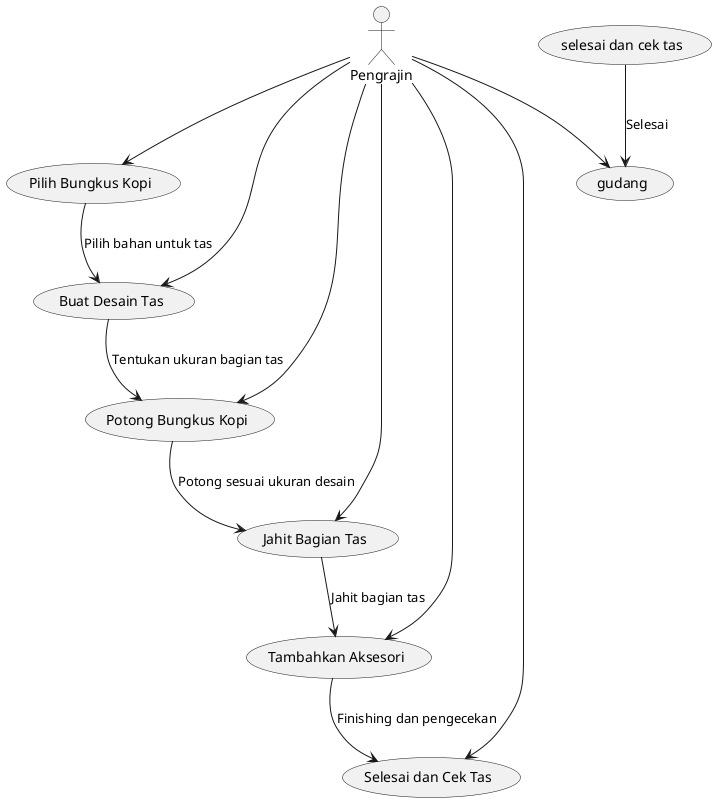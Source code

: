 @startuml
actor "Pengrajin" as Pengrajin

Pengrajin --> (Pilih Bungkus Kopi)
Pengrajin --> (Buat Desain Tas)
Pengrajin --> (Potong Bungkus Kopi)
Pengrajin --> (Jahit Bagian Tas)
Pengrajin --> (Tambahkan Aksesori)
Pengrajin --> (Selesai dan Cek Tas)
Pengrajin --> (gudang)

(Pilih Bungkus Kopi) --> (Buat Desain Tas) : Pilih bahan untuk tas
(Buat Desain Tas) --> (Potong Bungkus Kopi) : Tentukan ukuran bagian tas
(Potong Bungkus Kopi) --> (Jahit Bagian Tas) : Potong sesuai ukuran desain
(Jahit Bagian Tas) --> (Tambahkan Aksesori) : Jahit bagian tas
(Tambahkan Aksesori) --> (Selesai dan Cek Tas) : Finishing dan pengecekan
(selesai dan cek tas) --> (gudang) : Selesai

@enduml
